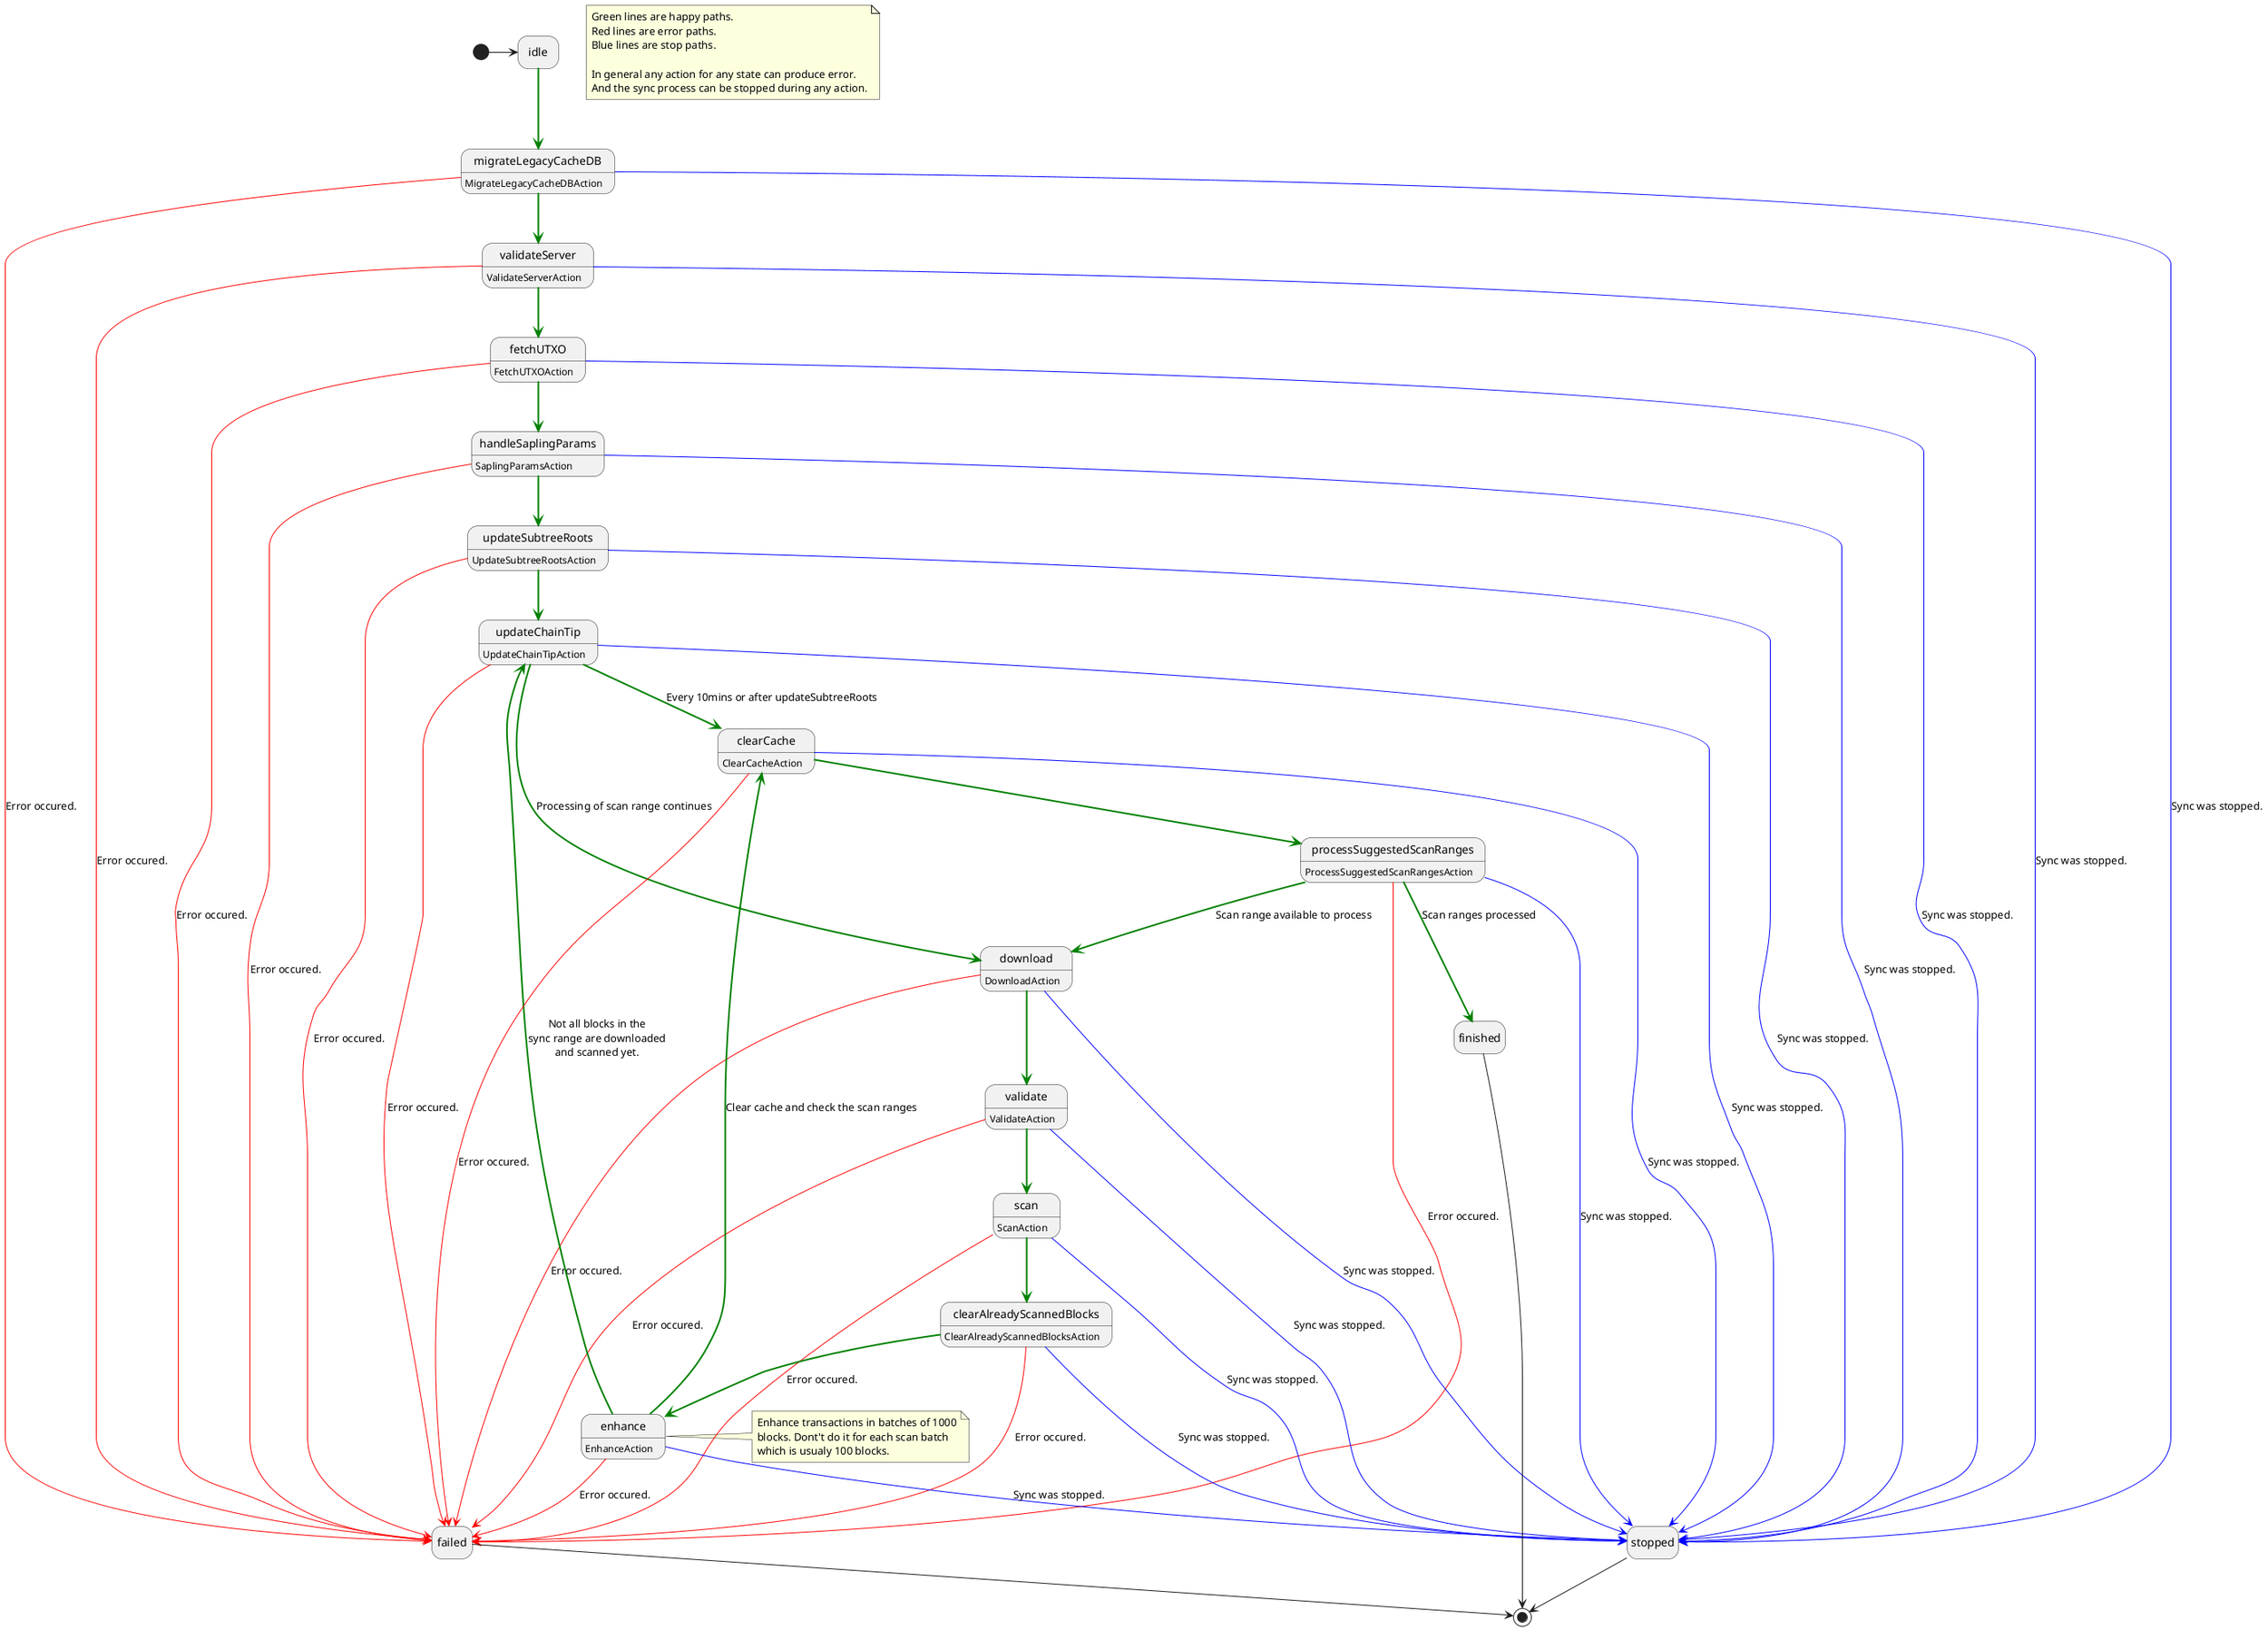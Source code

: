 @startuml
hide empty description

note as Lines
    Green lines are happy paths.
    Red lines are error paths.
    Blue lines are stop paths.

    In general any action for any state can produce error.
    And the sync process can be stopped during any action.
end note


[*] -> idle

idle -[#green,bold]-> migrateLegacyCacheDB

migrateLegacyCacheDB : MigrateLegacyCacheDBAction
migrateLegacyCacheDB -[#green,bold]-> validateServer
migrateLegacyCacheDB -[#red]-> failed : Error occured.
migrateLegacyCacheDB -[#blue]-> stopped : Sync was stopped.

validateServer : ValidateServerAction
validateServer -[#green,bold]-> fetchUTXO
validateServer -[#red]-> failed : Error occured.
validateServer -[#blue]-> stopped : Sync was stopped.

fetchUTXO : FetchUTXOAction
fetchUTXO -[#green,bold]-> handleSaplingParams
fetchUTXO -[#red]-> failed : Error occured.
fetchUTXO -[#blue]-> stopped : Sync was stopped.

handleSaplingParams : SaplingParamsAction
handleSaplingParams -[#green,bold]-> updateSubtreeRoots
handleSaplingParams -[#red]-> failed : Error occured.
handleSaplingParams -[#blue]-> stopped : Sync was stopped.

updateSubtreeRoots : UpdateSubtreeRootsAction
updateSubtreeRoots -[#green,bold]-> updateChainTip
updateSubtreeRoots -[#red]-> failed : Error occured.
updateSubtreeRoots -[#blue]-> stopped : Sync was stopped.

updateChainTip : UpdateChainTipAction
updateChainTip -[#green,bold]-> clearCache : Every 10mins or after updateSubtreeRoots
updateChainTip -[#green,bold]-> download : Processing of scan range continues
updateChainTip -[#red]-> failed : Error occured.
updateChainTip -[#blue]-> stopped : Sync was stopped.

processSuggestedScanRanges : ProcessSuggestedScanRangesAction
processSuggestedScanRanges -[#green,bold]-> download : Scan range available to process
processSuggestedScanRanges -[#green,bold]-> finished : Scan ranges processed
processSuggestedScanRanges -[#red]-> failed : Error occured.
processSuggestedScanRanges -[#blue]-> stopped : Sync was stopped.

download : DownloadAction
download -[#green,bold]-> validate
download -[#red]-> failed : Error occured.
download -[#blue]-> stopped : Sync was stopped.

validate : ValidateAction
validate -[#green,bold]-> scan
validate -[#red]-> failed : Error occured.
validate -[#blue]-> stopped : Sync was stopped.

scan : ScanAction
scan -[#green,bold]-> clearAlreadyScannedBlocks
scan -[#red]-> failed : Error occured.
scan -[#blue]-> stopped : Sync was stopped.

clearAlreadyScannedBlocks : ClearAlreadyScannedBlocksAction
clearAlreadyScannedBlocks -[#green,bold]-> enhance
clearAlreadyScannedBlocks -[#red]-> failed : Error occured.
clearAlreadyScannedBlocks -[#blue]-> stopped : Sync was stopped.

enhance : EnhanceAction
enhance -[#green,bold]-> updateChainTip : Not all blocks in the\nsync range are downloaded\nand scanned yet.
enhance -[#green,bold]-> clearCache : Clear cache and check the scan ranges
enhance -[#red]-> failed : Error occured.
enhance -[#blue]-> stopped : Sync was stopped.

note right of enhance
    Enhance transactions in batches of 1000
    blocks. Dont't do it for each scan batch
    which is usualy 100 blocks.
end note

clearCache : ClearCacheAction
clearCache -[#green,bold]-> processSuggestedScanRanges
clearCache -[#red]-> failed : Error occured.
clearCache -[#blue]-> stopped : Sync was stopped.

finished --> [*]
failed --> [*]
stopped --> [*]

@enduml
